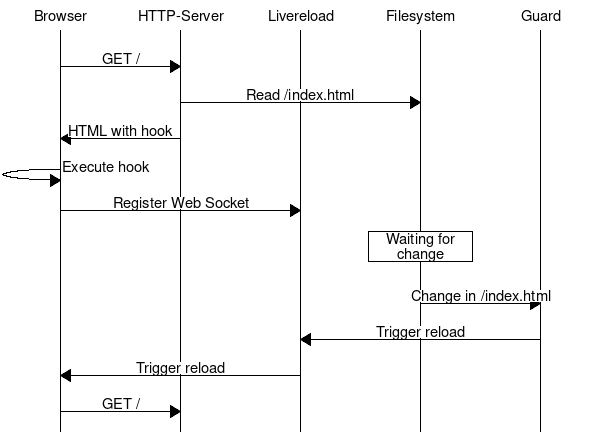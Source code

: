msc {
  Browser, "HTTP-Server", Livereload, Filesystem, Guard;
  |||;
  Browser => "HTTP-Server" [label = "GET /"];
  "HTTP-Server" => Filesystem [label = "Read /index.html"];
  "HTTP-Server" => Browser [label = "HTML with hook"];
  Browser => Browser [label = "Execute hook"];
  Browser => Livereload [label = "Register Web Socket"];
  Filesystem box Filesystem [label = "Waiting for change"],
  |||;
  |||;
  Filesystem => Guard [label = "Change in /index.html"];
  Guard => Livereload [label = "Trigger reload"];
  Livereload => Browser [label = "Trigger reload"];
  Browser => "HTTP-Server" [label = "GET /"];
}
